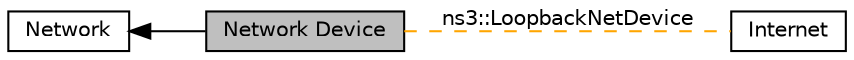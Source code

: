 digraph "Network Device"
{
  edge [fontname="Helvetica",fontsize="10",labelfontname="Helvetica",labelfontsize="10"];
  node [fontname="Helvetica",fontsize="10",shape=record];
  rankdir=LR;
  Node1 [label="Network",height=0.2,width=0.4,color="black", fillcolor="white", style="filled",URL="$db/d3a/group__network.html"];
  Node0 [label="Network Device",height=0.2,width=0.4,color="black", fillcolor="grey75", style="filled", fontcolor="black"];
  Node2 [label="Internet",height=0.2,width=0.4,color="black", fillcolor="white", style="filled",URL="$d2/d8e/group__internet.html"];
  Node1->Node0 [shape=plaintext, dir="back", style="solid"];
  Node0->Node2 [shape=plaintext, label="ns3::LoopbackNetDevice", color="orange", dir="none", style="dashed"];
}
